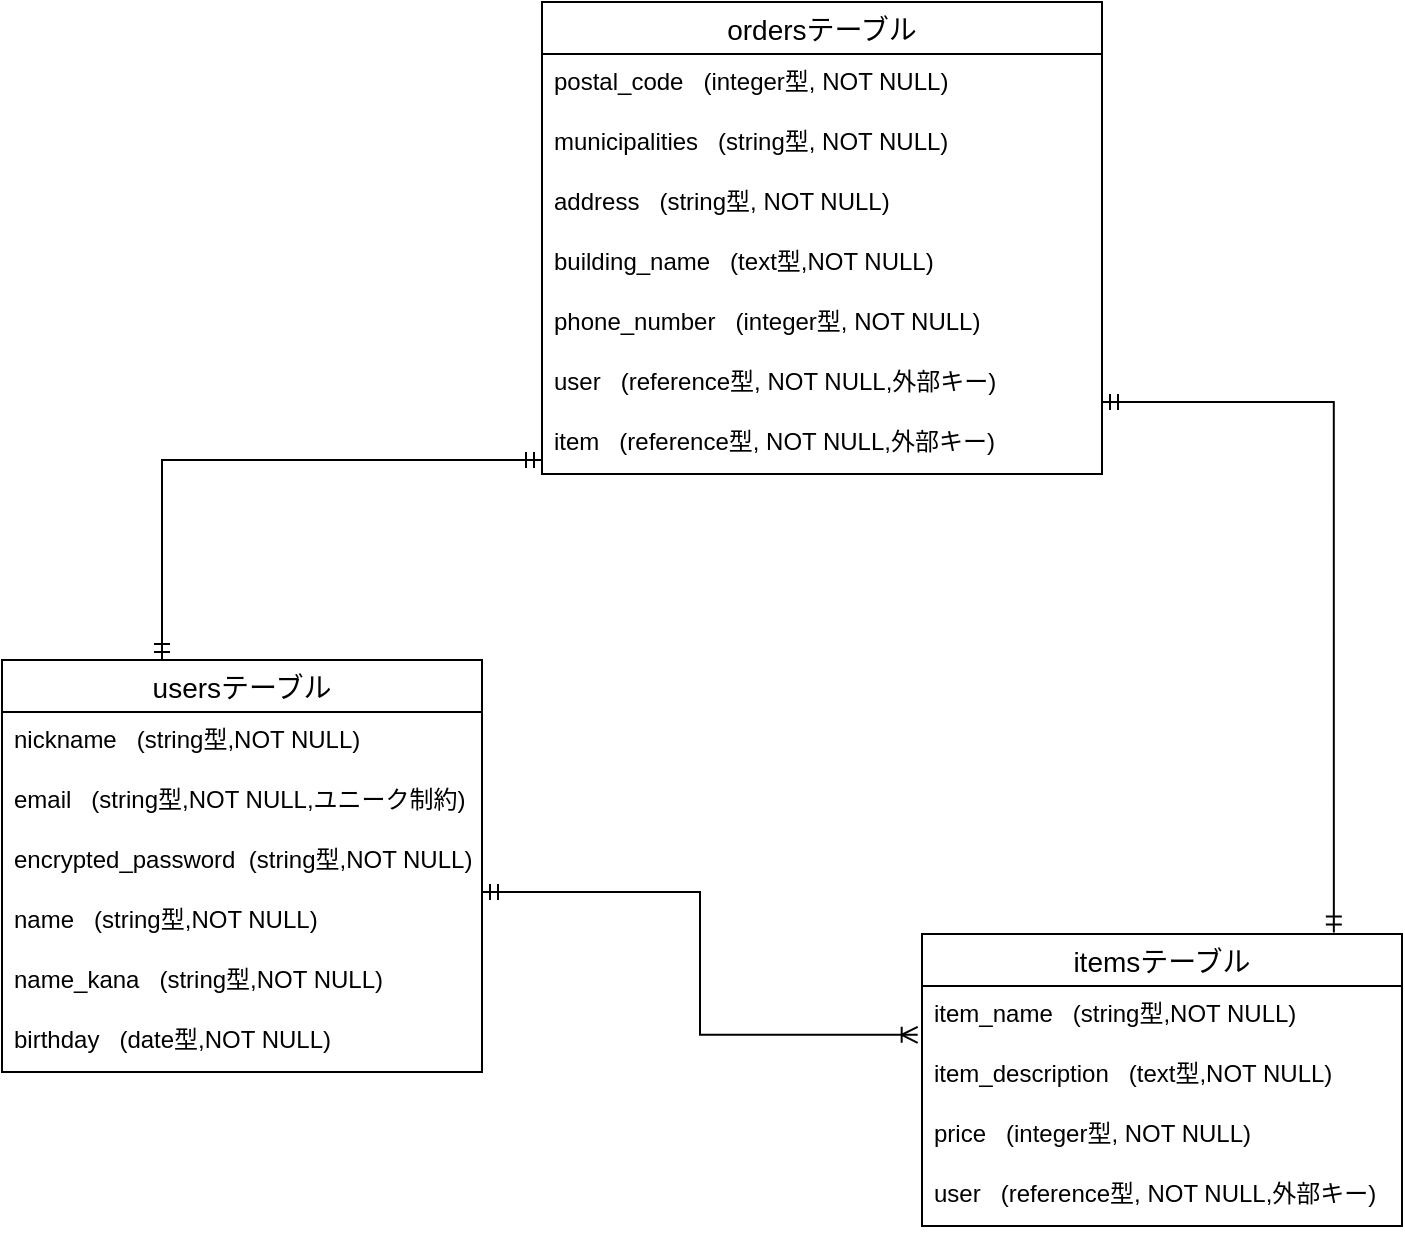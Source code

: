 <mxfile>
    <diagram id="hXjG1sVSy7mtECH5jR4m" name="ページ1">
        <mxGraphModel dx="722" dy="988" grid="1" gridSize="10" guides="1" tooltips="1" connect="1" arrows="1" fold="1" page="1" pageScale="1" pageWidth="827" pageHeight="1169" math="0" shadow="0">
            <root>
                <mxCell id="0"/>
                <mxCell id="1" parent="0"/>
                <mxCell id="15" value="usersテーブル" style="swimlane;fontStyle=0;childLayout=stackLayout;horizontal=1;startSize=26;horizontalStack=0;resizeParent=1;resizeParentMax=0;resizeLast=0;collapsible=1;marginBottom=0;align=center;fontSize=14;" parent="1" vertex="1">
                    <mxGeometry x="40" y="379" width="240" height="206" as="geometry"/>
                </mxCell>
                <mxCell id="16" value="nickname   (string型,NOT NULL)" style="text;strokeColor=none;fillColor=none;spacingLeft=4;spacingRight=4;overflow=hidden;rotatable=0;points=[[0,0.5],[1,0.5]];portConstraint=eastwest;fontSize=12;" parent="15" vertex="1">
                    <mxGeometry y="26" width="240" height="30" as="geometry"/>
                </mxCell>
                <mxCell id="17" value="email   (string型,NOT NULL,ユニーク制約)" style="text;strokeColor=none;fillColor=none;spacingLeft=4;spacingRight=4;overflow=hidden;rotatable=0;points=[[0,0.5],[1,0.5]];portConstraint=eastwest;fontSize=12;" parent="15" vertex="1">
                    <mxGeometry y="56" width="240" height="30" as="geometry"/>
                </mxCell>
                <mxCell id="18" value="encrypted_password  (string型,NOT NULL)" style="text;strokeColor=none;fillColor=none;spacingLeft=4;spacingRight=4;overflow=hidden;rotatable=0;points=[[0,0.5],[1,0.5]];portConstraint=eastwest;fontSize=12;" parent="15" vertex="1">
                    <mxGeometry y="86" width="240" height="30" as="geometry"/>
                </mxCell>
                <mxCell id="19" value="name   (string型,NOT NULL)" style="text;strokeColor=none;fillColor=none;spacingLeft=4;spacingRight=4;overflow=hidden;rotatable=0;points=[[0,0.5],[1,0.5]];portConstraint=eastwest;fontSize=12;" parent="15" vertex="1">
                    <mxGeometry y="116" width="240" height="30" as="geometry"/>
                </mxCell>
                <mxCell id="21" value="name_kana   (string型,NOT NULL)" style="text;strokeColor=none;fillColor=none;spacingLeft=4;spacingRight=4;overflow=hidden;rotatable=0;points=[[0,0.5],[1,0.5]];portConstraint=eastwest;fontSize=12;" parent="15" vertex="1">
                    <mxGeometry y="146" width="240" height="30" as="geometry"/>
                </mxCell>
                <mxCell id="23" value="birthday   (date型,NOT NULL)" style="text;strokeColor=none;fillColor=none;spacingLeft=4;spacingRight=4;overflow=hidden;rotatable=0;points=[[0,0.5],[1,0.5]];portConstraint=eastwest;fontSize=12;" parent="15" vertex="1">
                    <mxGeometry y="176" width="240" height="30" as="geometry"/>
                </mxCell>
                <mxCell id="24" value="itemsテーブル" style="swimlane;fontStyle=0;childLayout=stackLayout;horizontal=1;startSize=26;horizontalStack=0;resizeParent=1;resizeParentMax=0;resizeLast=0;collapsible=1;marginBottom=0;align=center;fontSize=14;" parent="1" vertex="1">
                    <mxGeometry x="500" y="516" width="240" height="146" as="geometry"/>
                </mxCell>
                <mxCell id="27" value="item_name   (string型,NOT NULL)" style="text;strokeColor=none;fillColor=none;spacingLeft=4;spacingRight=4;overflow=hidden;rotatable=0;points=[[0,0.5],[1,0.5]];portConstraint=eastwest;fontSize=12;" parent="24" vertex="1">
                    <mxGeometry y="26" width="240" height="30" as="geometry"/>
                </mxCell>
                <mxCell id="28" value="item_description   (text型,NOT NULL)" style="text;strokeColor=none;fillColor=none;spacingLeft=4;spacingRight=4;overflow=hidden;rotatable=0;points=[[0,0.5],[1,0.5]];portConstraint=eastwest;fontSize=12;" parent="24" vertex="1">
                    <mxGeometry y="56" width="240" height="30" as="geometry"/>
                </mxCell>
                <mxCell id="34" value="price   (integer型, NOT NULL)" style="text;strokeColor=none;fillColor=none;spacingLeft=4;spacingRight=4;overflow=hidden;rotatable=0;points=[[0,0.5],[1,0.5]];portConstraint=eastwest;fontSize=12;" parent="24" vertex="1">
                    <mxGeometry y="86" width="240" height="30" as="geometry"/>
                </mxCell>
                <mxCell id="35" value="user   (reference型, NOT NULL,外部キー)" style="text;strokeColor=none;fillColor=none;spacingLeft=4;spacingRight=4;overflow=hidden;rotatable=0;points=[[0,0.5],[1,0.5]];portConstraint=eastwest;fontSize=12;" parent="24" vertex="1">
                    <mxGeometry y="116" width="240" height="30" as="geometry"/>
                </mxCell>
                <mxCell id="65" value="ordersテーブル" style="swimlane;fontStyle=0;childLayout=stackLayout;horizontal=1;startSize=26;horizontalStack=0;resizeParent=1;resizeParentMax=0;resizeLast=0;collapsible=1;marginBottom=0;align=center;fontSize=14;" parent="1" vertex="1">
                    <mxGeometry x="310" y="50" width="280" height="236" as="geometry"/>
                </mxCell>
                <mxCell id="69" value="postal_code   (integer型, NOT NULL)" style="text;strokeColor=none;fillColor=none;spacingLeft=4;spacingRight=4;overflow=hidden;rotatable=0;points=[[0,0.5],[1,0.5]];portConstraint=eastwest;fontSize=12;" parent="65" vertex="1">
                    <mxGeometry y="26" width="280" height="30" as="geometry"/>
                </mxCell>
                <mxCell id="71" value="municipalities   (string型, NOT NULL)" style="text;strokeColor=none;fillColor=none;spacingLeft=4;spacingRight=4;overflow=hidden;rotatable=0;points=[[0,0.5],[1,0.5]];portConstraint=eastwest;fontSize=12;" parent="65" vertex="1">
                    <mxGeometry y="56" width="280" height="30" as="geometry"/>
                </mxCell>
                <mxCell id="72" value="address   (string型, NOT NULL)" style="text;strokeColor=none;fillColor=none;spacingLeft=4;spacingRight=4;overflow=hidden;rotatable=0;points=[[0,0.5],[1,0.5]];portConstraint=eastwest;fontSize=12;" parent="65" vertex="1">
                    <mxGeometry y="86" width="280" height="30" as="geometry"/>
                </mxCell>
                <mxCell id="73" value="building_name   (text型,NOT NULL)" style="text;strokeColor=none;fillColor=none;spacingLeft=4;spacingRight=4;overflow=hidden;rotatable=0;points=[[0,0.5],[1,0.5]];portConstraint=eastwest;fontSize=12;" parent="65" vertex="1">
                    <mxGeometry y="116" width="280" height="30" as="geometry"/>
                </mxCell>
                <mxCell id="74" value="phone_number   (integer型, NOT NULL)" style="text;strokeColor=none;fillColor=none;spacingLeft=4;spacingRight=4;overflow=hidden;rotatable=0;points=[[0,0.5],[1,0.5]];portConstraint=eastwest;fontSize=12;" parent="65" vertex="1">
                    <mxGeometry y="146" width="280" height="30" as="geometry"/>
                </mxCell>
                <mxCell id="75" value="user   (reference型, NOT NULL,外部キー)" style="text;strokeColor=none;fillColor=none;spacingLeft=4;spacingRight=4;overflow=hidden;rotatable=0;points=[[0,0.5],[1,0.5]];portConstraint=eastwest;fontSize=12;" parent="65" vertex="1">
                    <mxGeometry y="176" width="280" height="30" as="geometry"/>
                </mxCell>
                <mxCell id="76" value="item   (reference型, NOT NULL,外部キー)" style="text;strokeColor=none;fillColor=none;spacingLeft=4;spacingRight=4;overflow=hidden;rotatable=0;points=[[0,0.5],[1,0.5]];portConstraint=eastwest;fontSize=12;" parent="65" vertex="1">
                    <mxGeometry y="206" width="280" height="30" as="geometry"/>
                </mxCell>
                <mxCell id="77" value="" style="edgeStyle=orthogonalEdgeStyle;fontSize=12;html=1;endArrow=ERmandOne;startArrow=ERmandOne;entryX=0.858;entryY=-0.005;entryDx=0;entryDy=0;entryPerimeter=0;rounded=0;" parent="1" target="24" edge="1">
                    <mxGeometry width="100" height="100" relative="1" as="geometry">
                        <mxPoint x="590" y="250" as="sourcePoint"/>
                        <mxPoint x="680" y="360" as="targetPoint"/>
                        <Array as="points">
                            <mxPoint x="706" y="250"/>
                        </Array>
                    </mxGeometry>
                </mxCell>
                <mxCell id="78" value="" style="edgeStyle=orthogonalEdgeStyle;fontSize=12;html=1;endArrow=ERmandOne;startArrow=ERmandOne;rounded=0;" parent="1" edge="1">
                    <mxGeometry width="100" height="100" relative="1" as="geometry">
                        <mxPoint x="120" y="379" as="sourcePoint"/>
                        <mxPoint x="310" y="279" as="targetPoint"/>
                        <Array as="points">
                            <mxPoint x="120" y="279"/>
                        </Array>
                    </mxGeometry>
                </mxCell>
                <mxCell id="52" value="" style="edgeStyle=elbowEdgeStyle;fontSize=12;html=1;endArrow=ERoneToMany;startArrow=ERmandOne;rounded=0;entryX=-0.009;entryY=-0.187;entryDx=0;entryDy=0;entryPerimeter=0;" parent="1" target="28" edge="1">
                    <mxGeometry width="100" height="100" relative="1" as="geometry">
                        <mxPoint x="280" y="495" as="sourcePoint"/>
                        <mxPoint x="496" y="625" as="targetPoint"/>
                    </mxGeometry>
                </mxCell>
            </root>
        </mxGraphModel>
    </diagram>
</mxfile>